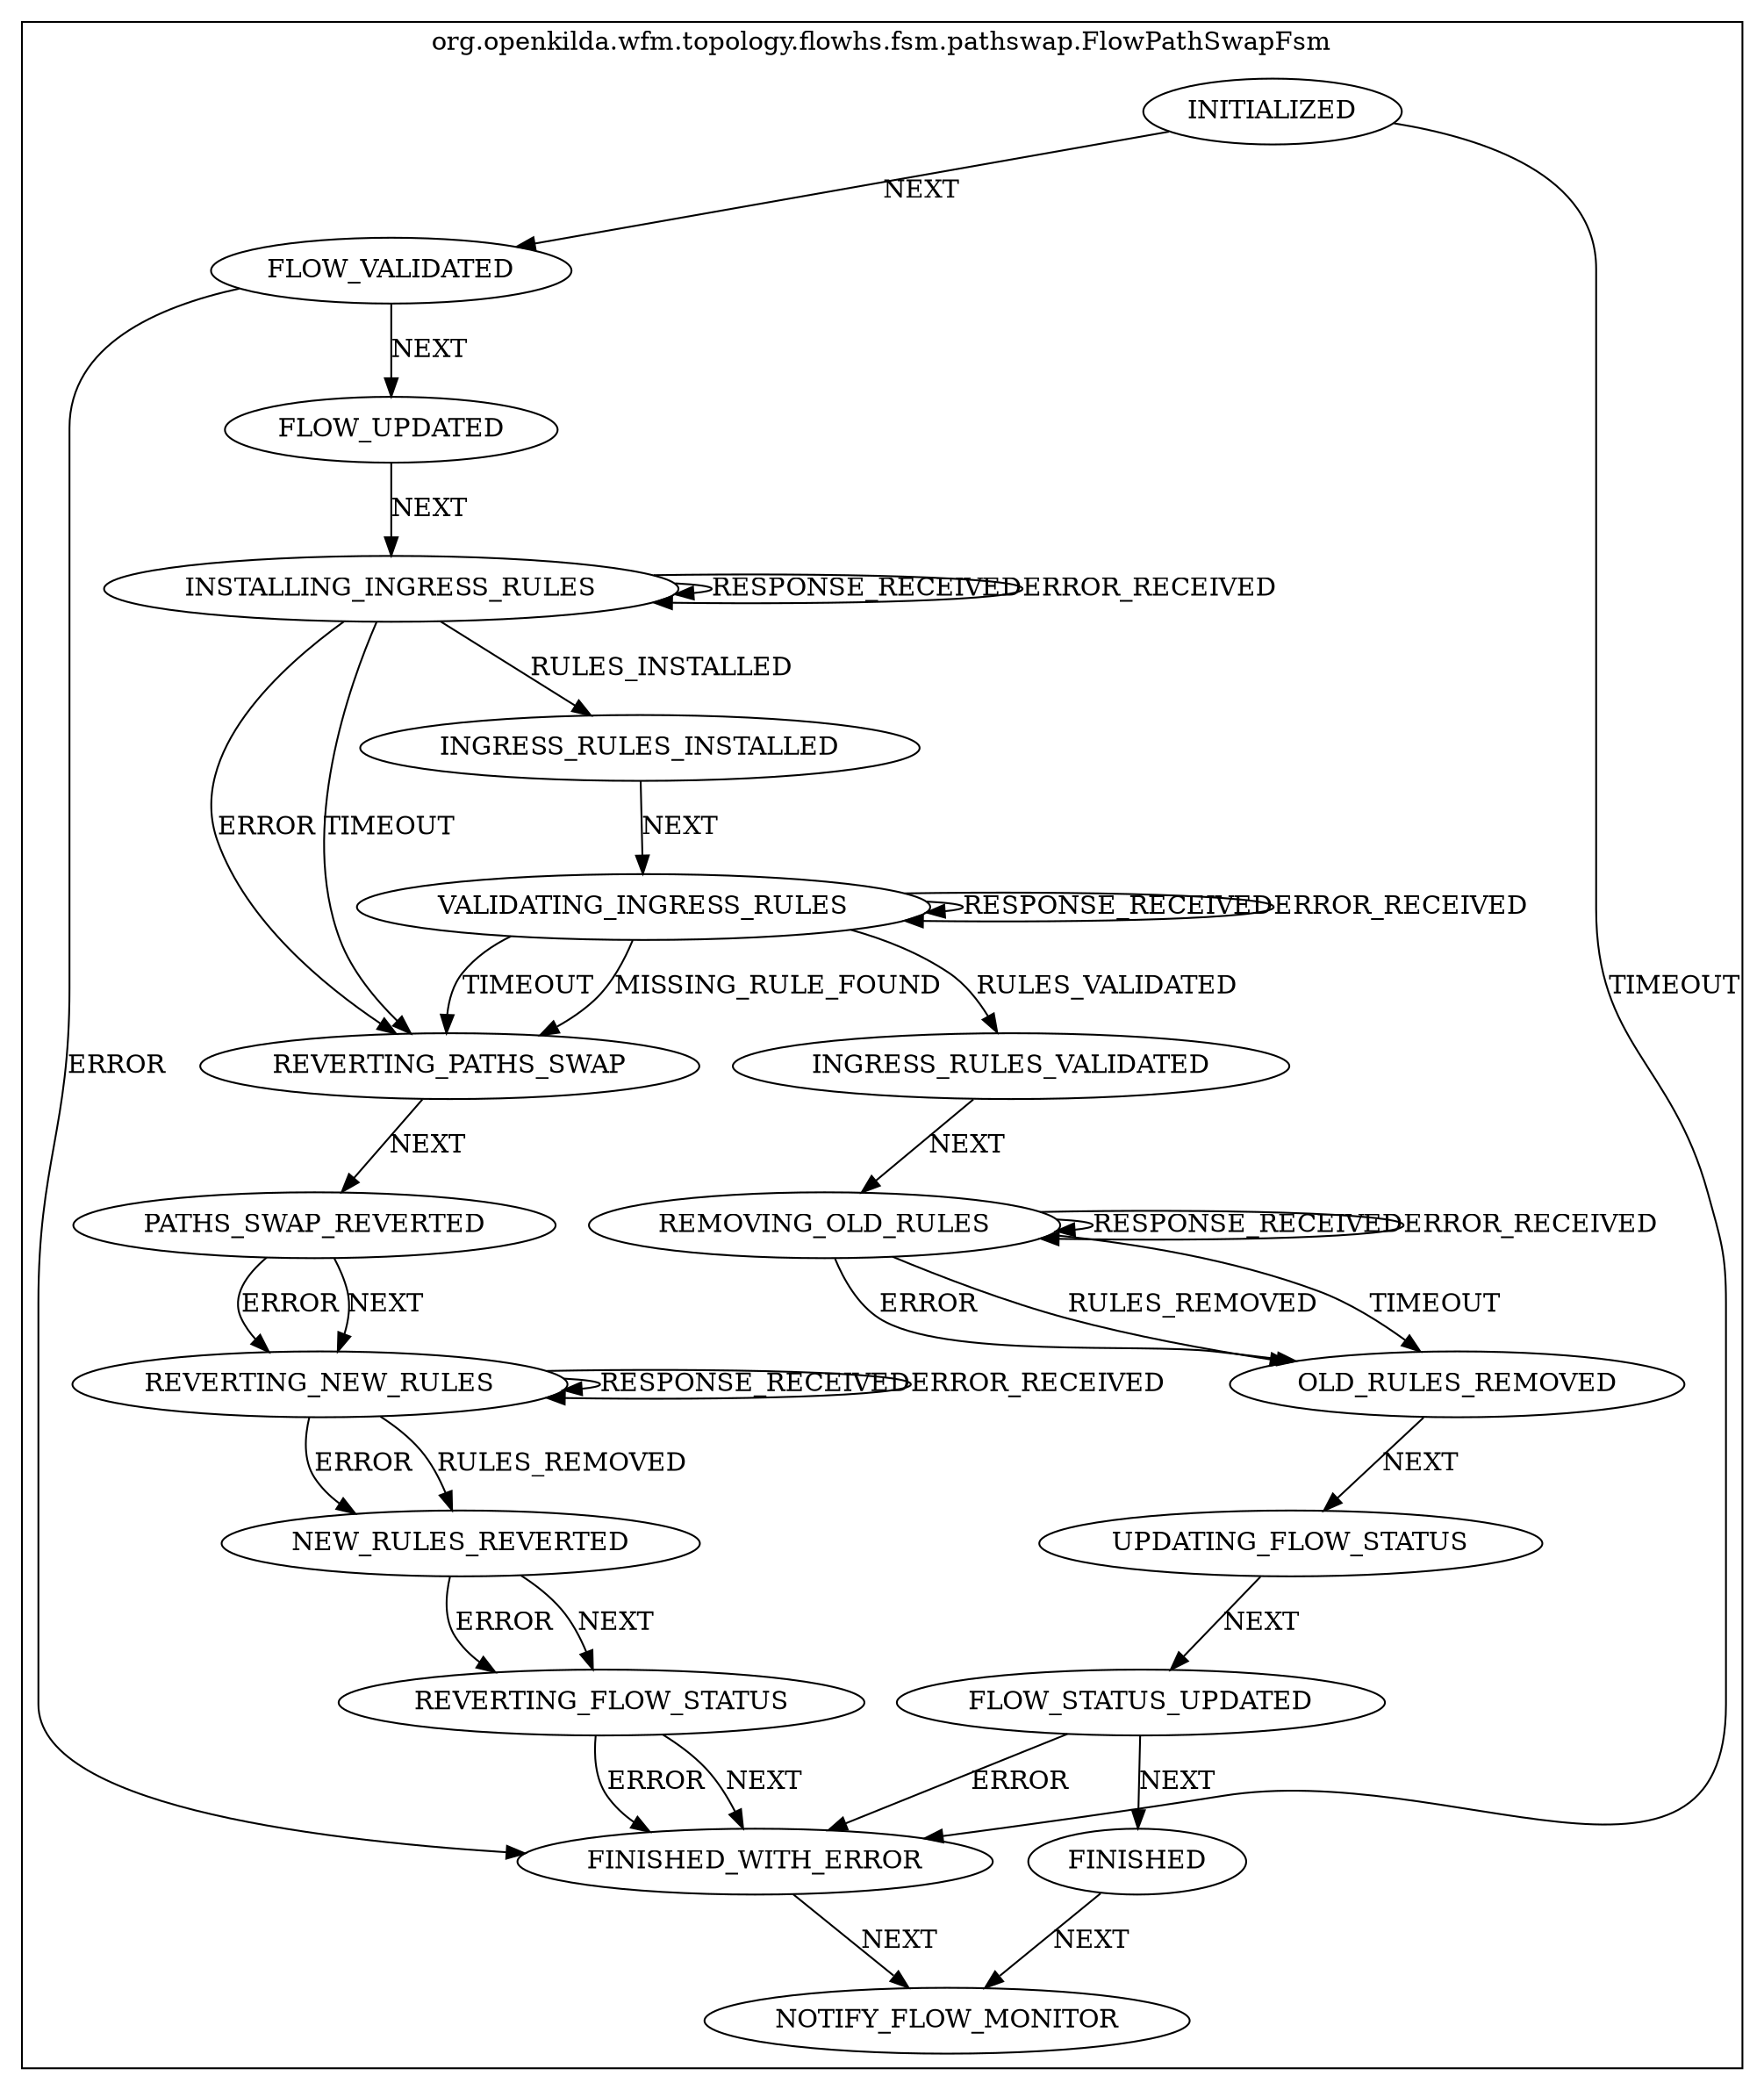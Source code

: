 digraph {
compound=true;
subgraph cluster_StateMachine {
label="org.openkilda.wfm.topology.flowhs.fsm.pathswap.FlowPathSwapFsm";
FINISHED_WITH_ERROR [label="FINISHED_WITH_ERROR"];
VALIDATING_INGRESS_RULES [label="VALIDATING_INGRESS_RULES"];
OLD_RULES_REMOVED [label="OLD_RULES_REMOVED"];
INITIALIZED [label="INITIALIZED"];
REVERTING_FLOW_STATUS [label="REVERTING_FLOW_STATUS"];
INGRESS_RULES_INSTALLED [label="INGRESS_RULES_INSTALLED"];
REVERTING_PATHS_SWAP [label="REVERTING_PATHS_SWAP"];
NEW_RULES_REVERTED [label="NEW_RULES_REVERTED"];
REMOVING_OLD_RULES [label="REMOVING_OLD_RULES"];
FINISHED [label="FINISHED"];
NOTIFY_FLOW_MONITOR [label="NOTIFY_FLOW_MONITOR"];
FLOW_UPDATED [label="FLOW_UPDATED"];
PATHS_SWAP_REVERTED [label="PATHS_SWAP_REVERTED"];
UPDATING_FLOW_STATUS [label="UPDATING_FLOW_STATUS"];
FLOW_STATUS_UPDATED [label="FLOW_STATUS_UPDATED"];
REVERTING_NEW_RULES [label="REVERTING_NEW_RULES"];
INSTALLING_INGRESS_RULES [label="INSTALLING_INGRESS_RULES"];
INGRESS_RULES_VALIDATED [label="INGRESS_RULES_VALIDATED"];
FLOW_VALIDATED [label="FLOW_VALIDATED"];

VALIDATING_INGRESS_RULES -> VALIDATING_INGRESS_RULES [ label="RESPONSE_RECEIVED"];
VALIDATING_INGRESS_RULES -> VALIDATING_INGRESS_RULES [ label="ERROR_RECEIVED"];
VALIDATING_INGRESS_RULES -> INGRESS_RULES_VALIDATED [ label="RULES_VALIDATED"];
VALIDATING_INGRESS_RULES -> REVERTING_PATHS_SWAP [ label="TIMEOUT"];
VALIDATING_INGRESS_RULES -> REVERTING_PATHS_SWAP [ label="MISSING_RULE_FOUND"];
OLD_RULES_REMOVED -> UPDATING_FLOW_STATUS [ label="NEXT"];
INITIALIZED -> FLOW_VALIDATED [ label="NEXT"];
INITIALIZED -> FINISHED_WITH_ERROR [ label="TIMEOUT"];
REVERTING_FLOW_STATUS -> FINISHED_WITH_ERROR [ label="ERROR"];
REVERTING_FLOW_STATUS -> FINISHED_WITH_ERROR [ label="NEXT"];
INGRESS_RULES_INSTALLED -> VALIDATING_INGRESS_RULES [ label="NEXT"];
REVERTING_PATHS_SWAP -> PATHS_SWAP_REVERTED [ label="NEXT"];
NEW_RULES_REVERTED -> REVERTING_FLOW_STATUS [ label="NEXT"];
NEW_RULES_REVERTED -> REVERTING_FLOW_STATUS [ label="ERROR"];
REMOVING_OLD_RULES -> REMOVING_OLD_RULES [ label="RESPONSE_RECEIVED"];
REMOVING_OLD_RULES -> REMOVING_OLD_RULES [ label="ERROR_RECEIVED"];
REMOVING_OLD_RULES -> OLD_RULES_REMOVED [ label="RULES_REMOVED"];
REMOVING_OLD_RULES -> OLD_RULES_REMOVED [ label="TIMEOUT"];
REMOVING_OLD_RULES -> OLD_RULES_REMOVED [ label="ERROR"];
FLOW_UPDATED -> INSTALLING_INGRESS_RULES [ label="NEXT"];
PATHS_SWAP_REVERTED -> REVERTING_NEW_RULES [ label="NEXT"];
PATHS_SWAP_REVERTED -> REVERTING_NEW_RULES [ label="ERROR"];
UPDATING_FLOW_STATUS -> FLOW_STATUS_UPDATED [ label="NEXT"];
FLOW_STATUS_UPDATED -> FINISHED [ label="NEXT"];
FINISHED -> NOTIFY_FLOW_MONITOR [ label="NEXT"];
FLOW_STATUS_UPDATED -> FINISHED_WITH_ERROR [ label="ERROR"];
REVERTING_NEW_RULES -> REVERTING_NEW_RULES [ label="RESPONSE_RECEIVED"];
REVERTING_NEW_RULES -> REVERTING_NEW_RULES [ label="ERROR_RECEIVED"];
REVERTING_NEW_RULES -> NEW_RULES_REVERTED [ label="RULES_REMOVED"];
REVERTING_NEW_RULES -> NEW_RULES_REVERTED [ label="ERROR"];
INSTALLING_INGRESS_RULES -> INSTALLING_INGRESS_RULES [ label="RESPONSE_RECEIVED"];
INSTALLING_INGRESS_RULES -> INSTALLING_INGRESS_RULES [ label="ERROR_RECEIVED"];
INSTALLING_INGRESS_RULES -> REVERTING_PATHS_SWAP [ label="TIMEOUT"];
INSTALLING_INGRESS_RULES -> REVERTING_PATHS_SWAP [ label="ERROR"];
INSTALLING_INGRESS_RULES -> INGRESS_RULES_INSTALLED [ label="RULES_INSTALLED"];
INGRESS_RULES_VALIDATED -> REMOVING_OLD_RULES [ label="NEXT"];
FLOW_VALIDATED -> FINISHED_WITH_ERROR [ label="ERROR"];
FLOW_VALIDATED -> FLOW_UPDATED [ label="NEXT"];
FINISHED_WITH_ERROR -> NOTIFY_FLOW_MONITOR [ label="NEXT"];
}}
